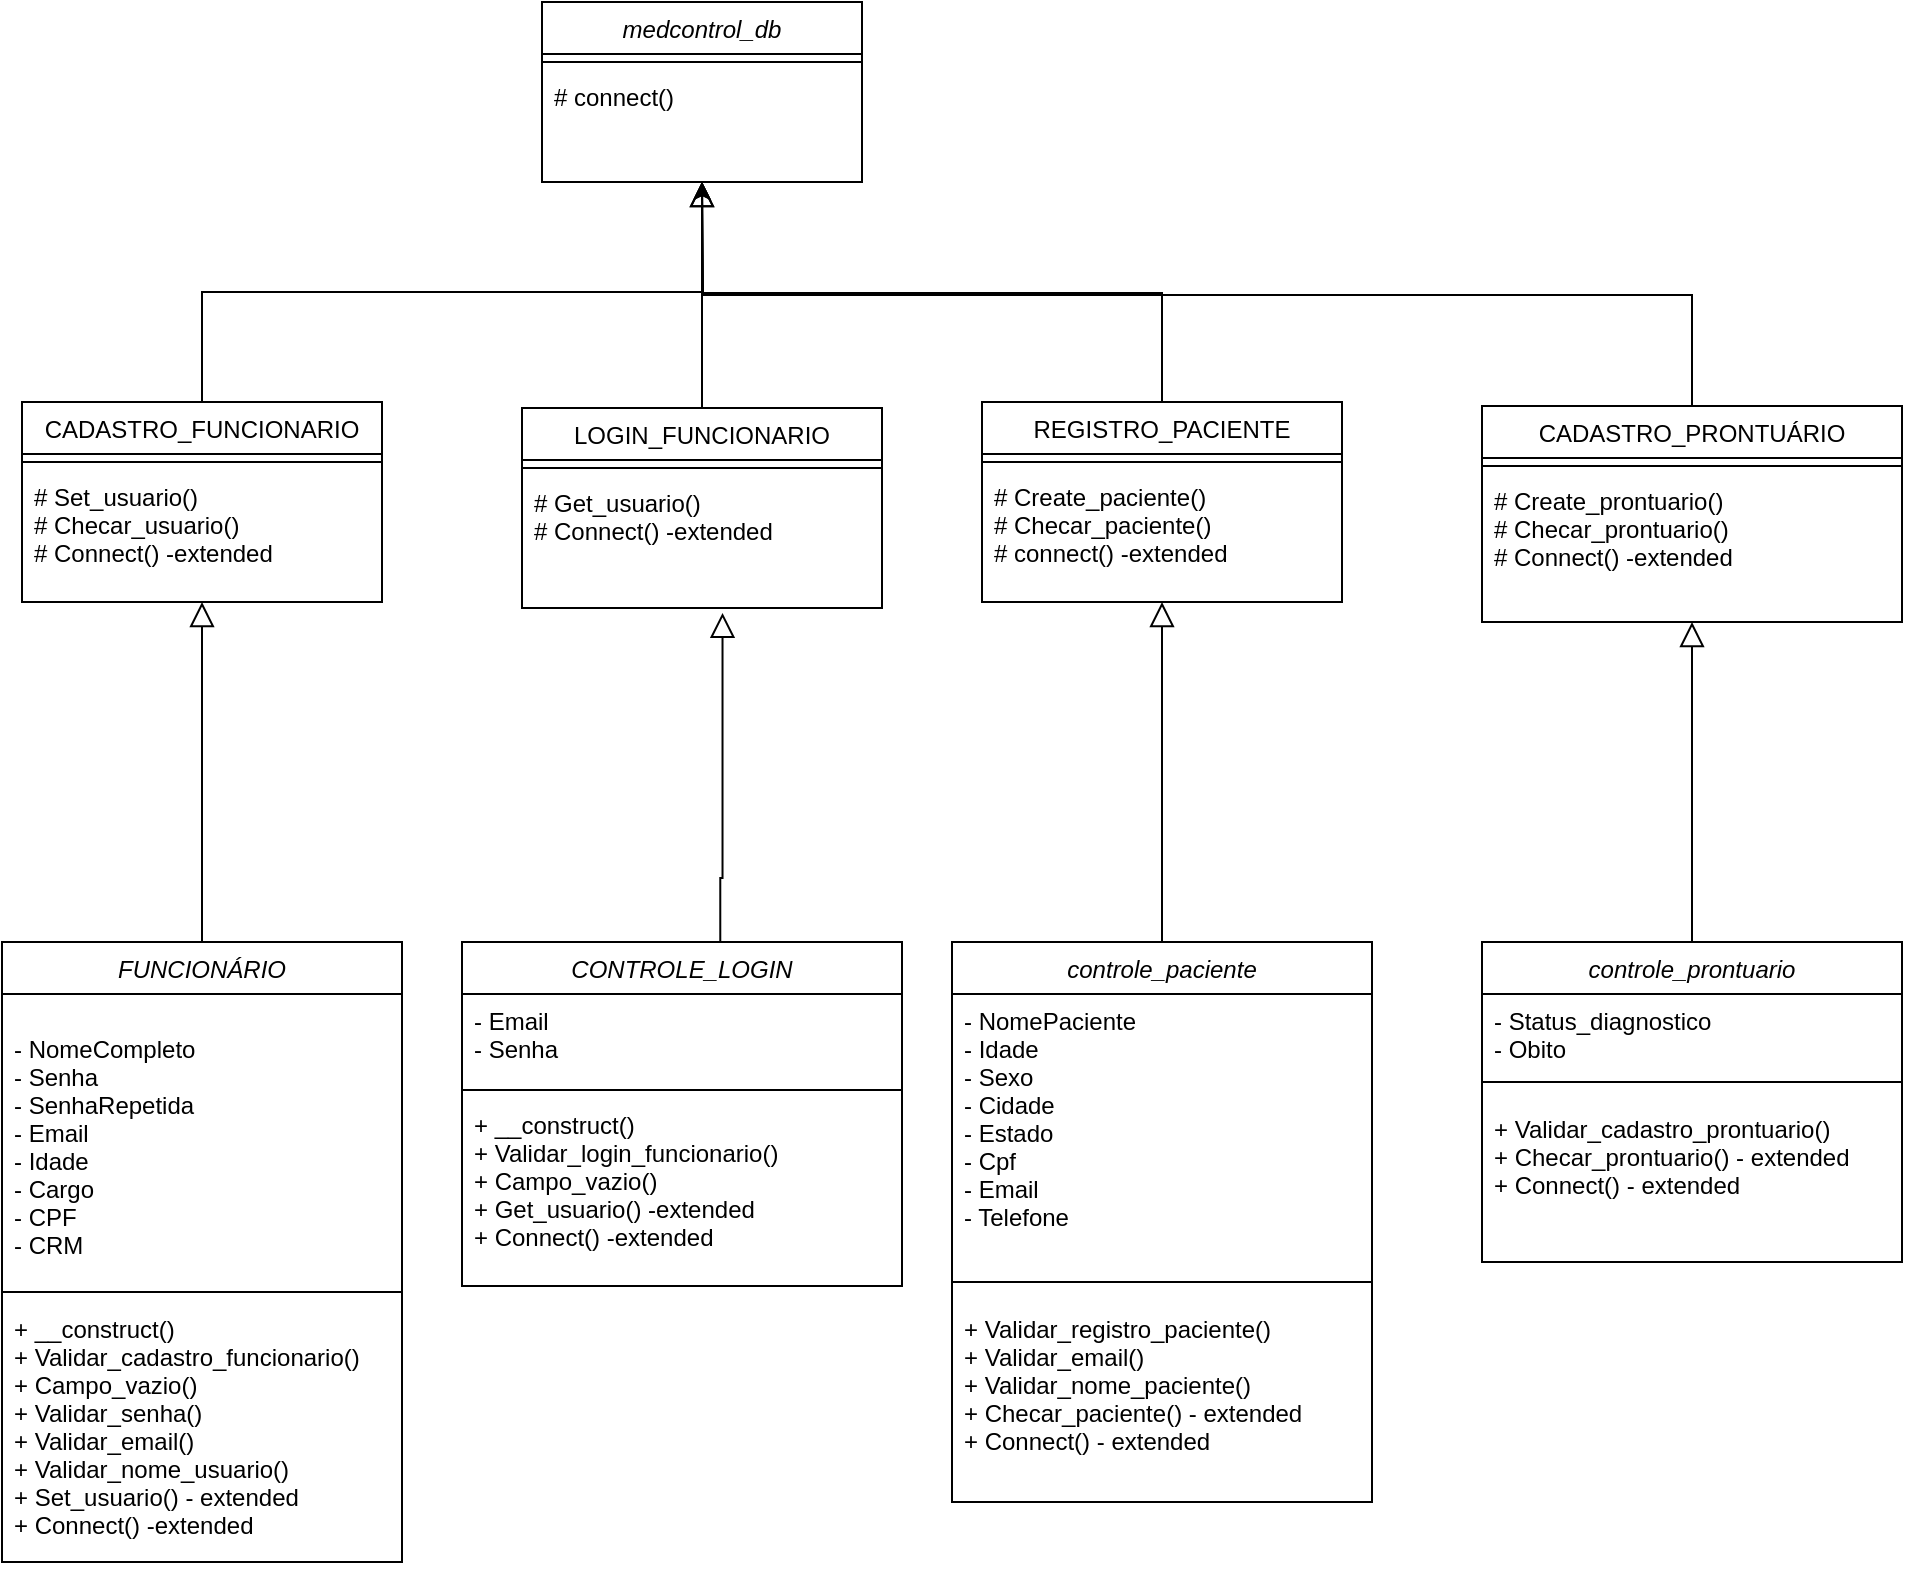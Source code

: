 <mxfile version="24.4.8" type="device">
  <diagram id="C5RBs43oDa-KdzZeNtuy" name="Page-1">
    <mxGraphModel dx="1909" dy="1013" grid="1" gridSize="10" guides="1" tooltips="1" connect="1" arrows="1" fold="1" page="1" pageScale="1" pageWidth="1169" pageHeight="827" background="#ffffff" math="0" shadow="0">
      <root>
        <mxCell id="WIyWlLk6GJQsqaUBKTNV-0" />
        <mxCell id="WIyWlLk6GJQsqaUBKTNV-1" parent="WIyWlLk6GJQsqaUBKTNV-0" />
        <mxCell id="zkfFHV4jXpPFQw0GAbJ--0" value="medcontrol_db" style="swimlane;fontStyle=2;align=center;verticalAlign=top;childLayout=stackLayout;horizontal=1;startSize=26;horizontalStack=0;resizeParent=1;resizeLast=0;collapsible=1;marginBottom=0;rounded=0;shadow=0;strokeWidth=1;" parent="WIyWlLk6GJQsqaUBKTNV-1" vertex="1">
          <mxGeometry x="370" y="160" width="160" height="90" as="geometry">
            <mxRectangle x="230" y="140" width="160" height="26" as="alternateBounds" />
          </mxGeometry>
        </mxCell>
        <mxCell id="zkfFHV4jXpPFQw0GAbJ--4" value="" style="line;html=1;strokeWidth=1;align=left;verticalAlign=middle;spacingTop=-1;spacingLeft=3;spacingRight=3;rotatable=0;labelPosition=right;points=[];portConstraint=eastwest;" parent="zkfFHV4jXpPFQw0GAbJ--0" vertex="1">
          <mxGeometry y="26" width="160" height="8" as="geometry" />
        </mxCell>
        <mxCell id="zkfFHV4jXpPFQw0GAbJ--5" value="# connect()" style="text;align=left;verticalAlign=top;spacingLeft=4;spacingRight=4;overflow=hidden;rotatable=0;points=[[0,0.5],[1,0.5]];portConstraint=eastwest;" parent="zkfFHV4jXpPFQw0GAbJ--0" vertex="1">
          <mxGeometry y="34" width="160" height="28" as="geometry" />
        </mxCell>
        <mxCell id="zkfFHV4jXpPFQw0GAbJ--6" value="CADASTRO_FUNCIONARIO" style="swimlane;fontStyle=0;align=center;verticalAlign=top;childLayout=stackLayout;horizontal=1;startSize=26;horizontalStack=0;resizeParent=1;resizeLast=0;collapsible=1;marginBottom=0;rounded=0;shadow=0;strokeWidth=1;" parent="WIyWlLk6GJQsqaUBKTNV-1" vertex="1">
          <mxGeometry x="110" y="360" width="180" height="100" as="geometry">
            <mxRectangle x="130" y="380" width="160" height="26" as="alternateBounds" />
          </mxGeometry>
        </mxCell>
        <mxCell id="zkfFHV4jXpPFQw0GAbJ--9" value="" style="line;html=1;strokeWidth=1;align=left;verticalAlign=middle;spacingTop=-1;spacingLeft=3;spacingRight=3;rotatable=0;labelPosition=right;points=[];portConstraint=eastwest;" parent="zkfFHV4jXpPFQw0GAbJ--6" vertex="1">
          <mxGeometry y="26" width="180" height="8" as="geometry" />
        </mxCell>
        <mxCell id="zkfFHV4jXpPFQw0GAbJ--11" value="# Set_usuario()&#xa;# Checar_usuario()&#xa;# Connect() -extended&#xa;" style="text;align=left;verticalAlign=top;spacingLeft=4;spacingRight=4;overflow=hidden;rotatable=0;points=[[0,0.5],[1,0.5]];portConstraint=eastwest;" parent="zkfFHV4jXpPFQw0GAbJ--6" vertex="1">
          <mxGeometry y="34" width="180" height="66" as="geometry" />
        </mxCell>
        <mxCell id="zkfFHV4jXpPFQw0GAbJ--12" value="" style="endArrow=block;endSize=10;endFill=0;shadow=0;strokeWidth=1;rounded=0;curved=0;edgeStyle=elbowEdgeStyle;elbow=vertical;" parent="WIyWlLk6GJQsqaUBKTNV-1" source="zkfFHV4jXpPFQw0GAbJ--6" target="zkfFHV4jXpPFQw0GAbJ--0" edge="1">
          <mxGeometry width="160" relative="1" as="geometry">
            <mxPoint x="200" y="203" as="sourcePoint" />
            <mxPoint x="200" y="203" as="targetPoint" />
          </mxGeometry>
        </mxCell>
        <mxCell id="zkfFHV4jXpPFQw0GAbJ--16" value="" style="endArrow=block;endSize=10;endFill=0;shadow=0;strokeWidth=1;rounded=0;curved=0;edgeStyle=elbowEdgeStyle;elbow=vertical;exitX=0.5;exitY=0;exitDx=0;exitDy=0;" parent="WIyWlLk6GJQsqaUBKTNV-1" source="9lJRW0mbOuph0sGCFReC-1" edge="1">
          <mxGeometry width="160" relative="1" as="geometry">
            <mxPoint x="450" y="342" as="sourcePoint" />
            <mxPoint x="450" y="250" as="targetPoint" />
            <Array as="points">
              <mxPoint x="500" y="352" />
            </Array>
          </mxGeometry>
        </mxCell>
        <mxCell id="9lJRW0mbOuph0sGCFReC-1" value="LOGIN_FUNCIONARIO" style="swimlane;fontStyle=0;align=center;verticalAlign=top;childLayout=stackLayout;horizontal=1;startSize=26;horizontalStack=0;resizeParent=1;resizeLast=0;collapsible=1;marginBottom=0;rounded=0;shadow=0;strokeWidth=1;" parent="WIyWlLk6GJQsqaUBKTNV-1" vertex="1">
          <mxGeometry x="360" y="363" width="180" height="100" as="geometry">
            <mxRectangle x="130" y="380" width="160" height="26" as="alternateBounds" />
          </mxGeometry>
        </mxCell>
        <mxCell id="9lJRW0mbOuph0sGCFReC-4" value="" style="line;html=1;strokeWidth=1;align=left;verticalAlign=middle;spacingTop=-1;spacingLeft=3;spacingRight=3;rotatable=0;labelPosition=right;points=[];portConstraint=eastwest;" parent="9lJRW0mbOuph0sGCFReC-1" vertex="1">
          <mxGeometry y="26" width="180" height="8" as="geometry" />
        </mxCell>
        <mxCell id="9lJRW0mbOuph0sGCFReC-5" value="# Get_usuario()&#xa;# Connect() -extended" style="text;align=left;verticalAlign=top;spacingLeft=4;spacingRight=4;overflow=hidden;rotatable=0;points=[[0,0.5],[1,0.5]];portConstraint=eastwest;fontStyle=0" parent="9lJRW0mbOuph0sGCFReC-1" vertex="1">
          <mxGeometry y="34" width="180" height="66" as="geometry" />
        </mxCell>
        <mxCell id="9lJRW0mbOuph0sGCFReC-13" style="edgeStyle=orthogonalEdgeStyle;rounded=0;orthogonalLoop=1;jettySize=auto;html=1;exitX=0.5;exitY=0;exitDx=0;exitDy=0;" parent="WIyWlLk6GJQsqaUBKTNV-1" source="9lJRW0mbOuph0sGCFReC-7" edge="1">
          <mxGeometry relative="1" as="geometry">
            <mxPoint x="450" y="250" as="targetPoint" />
          </mxGeometry>
        </mxCell>
        <mxCell id="9lJRW0mbOuph0sGCFReC-7" value="REGISTRO_PACIENTE" style="swimlane;fontStyle=0;align=center;verticalAlign=top;childLayout=stackLayout;horizontal=1;startSize=26;horizontalStack=0;resizeParent=1;resizeLast=0;collapsible=1;marginBottom=0;rounded=0;shadow=0;strokeWidth=1;" parent="WIyWlLk6GJQsqaUBKTNV-1" vertex="1">
          <mxGeometry x="590" y="360" width="180" height="100" as="geometry">
            <mxRectangle x="130" y="380" width="160" height="26" as="alternateBounds" />
          </mxGeometry>
        </mxCell>
        <mxCell id="9lJRW0mbOuph0sGCFReC-10" value="" style="line;html=1;strokeWidth=1;align=left;verticalAlign=middle;spacingTop=-1;spacingLeft=3;spacingRight=3;rotatable=0;labelPosition=right;points=[];portConstraint=eastwest;" parent="9lJRW0mbOuph0sGCFReC-7" vertex="1">
          <mxGeometry y="26" width="180" height="8" as="geometry" />
        </mxCell>
        <mxCell id="9lJRW0mbOuph0sGCFReC-12" value="# Create_paciente()&#xa;# Checar_paciente()&#xa;# connect() -extended" style="text;align=left;verticalAlign=top;spacingLeft=4;spacingRight=4;overflow=hidden;rotatable=0;points=[[0,0.5],[1,0.5]];portConstraint=eastwest;" parent="9lJRW0mbOuph0sGCFReC-7" vertex="1">
          <mxGeometry y="34" width="180" height="60" as="geometry" />
        </mxCell>
        <mxCell id="9lJRW0mbOuph0sGCFReC-17" value="" style="endArrow=block;endSize=10;endFill=0;shadow=0;strokeWidth=1;rounded=0;curved=0;edgeStyle=elbowEdgeStyle;elbow=vertical;exitX=0.587;exitY=0.017;exitDx=0;exitDy=0;entryX=0.557;entryY=1.037;entryDx=0;entryDy=0;entryPerimeter=0;exitPerimeter=0;" parent="WIyWlLk6GJQsqaUBKTNV-1" source="9lJRW0mbOuph0sGCFReC-26" target="9lJRW0mbOuph0sGCFReC-5" edge="1">
          <mxGeometry width="160" relative="1" as="geometry">
            <mxPoint x="449.5" y="626" as="sourcePoint" />
            <mxPoint x="440" y="500" as="targetPoint" />
            <Array as="points">
              <mxPoint x="479.5" y="598" />
            </Array>
          </mxGeometry>
        </mxCell>
        <mxCell id="9lJRW0mbOuph0sGCFReC-18" value="" style="endArrow=block;endSize=10;endFill=0;shadow=0;strokeWidth=1;rounded=0;curved=0;edgeStyle=elbowEdgeStyle;elbow=vertical;exitX=0.5;exitY=0;exitDx=0;exitDy=0;" parent="WIyWlLk6GJQsqaUBKTNV-1" source="9lJRW0mbOuph0sGCFReC-20" edge="1">
          <mxGeometry width="160" relative="1" as="geometry">
            <mxPoint x="199.5" y="626" as="sourcePoint" />
            <mxPoint x="200" y="460" as="targetPoint" />
            <Array as="points">
              <mxPoint x="229.5" y="598" />
            </Array>
          </mxGeometry>
        </mxCell>
        <mxCell id="9lJRW0mbOuph0sGCFReC-19" value="" style="endArrow=block;endSize=10;endFill=0;shadow=0;strokeWidth=1;rounded=0;curved=0;edgeStyle=elbowEdgeStyle;elbow=vertical;exitX=0.5;exitY=0;exitDx=0;exitDy=0;entryX=0.5;entryY=1;entryDx=0;entryDy=0;" parent="WIyWlLk6GJQsqaUBKTNV-1" source="9lJRW0mbOuph0sGCFReC-32" target="9lJRW0mbOuph0sGCFReC-7" edge="1">
          <mxGeometry width="160" relative="1" as="geometry">
            <mxPoint x="679.5" y="626" as="sourcePoint" />
            <mxPoint x="680" y="498" as="targetPoint" />
            <Array as="points">
              <mxPoint x="709.5" y="598" />
            </Array>
          </mxGeometry>
        </mxCell>
        <mxCell id="9lJRW0mbOuph0sGCFReC-20" value="FUNCIONÁRIO" style="swimlane;fontStyle=2;align=center;verticalAlign=top;childLayout=stackLayout;horizontal=1;startSize=26;horizontalStack=0;resizeParent=1;resizeLast=0;collapsible=1;marginBottom=0;rounded=0;shadow=0;strokeWidth=1;" parent="WIyWlLk6GJQsqaUBKTNV-1" vertex="1">
          <mxGeometry x="100" y="630" width="200" height="310" as="geometry">
            <mxRectangle x="230" y="140" width="160" height="26" as="alternateBounds" />
          </mxGeometry>
        </mxCell>
        <mxCell id="9lJRW0mbOuph0sGCFReC-21" value="&#xa;- NomeCompleto&#xa;- Senha&#xa;- SenhaRepetida&#xa;- Email&#xa;- Idade&#xa;- Cargo&#xa;- CPF&#xa;- CRM&#xa;&#xa;" style="text;align=left;verticalAlign=top;spacingLeft=4;spacingRight=4;overflow=hidden;rotatable=0;points=[[0,0.5],[1,0.5]];portConstraint=eastwest;" parent="9lJRW0mbOuph0sGCFReC-20" vertex="1">
          <mxGeometry y="26" width="200" height="144" as="geometry" />
        </mxCell>
        <mxCell id="9lJRW0mbOuph0sGCFReC-24" value="" style="line;html=1;strokeWidth=1;align=left;verticalAlign=middle;spacingTop=-1;spacingLeft=3;spacingRight=3;rotatable=0;labelPosition=right;points=[];portConstraint=eastwest;" parent="9lJRW0mbOuph0sGCFReC-20" vertex="1">
          <mxGeometry y="170" width="200" height="10" as="geometry" />
        </mxCell>
        <mxCell id="9lJRW0mbOuph0sGCFReC-25" value="+ __construct()&#xa;+ Validar_cadastro_funcionario()&#xa;+ Campo_vazio()&#xa;+ Validar_senha()&#xa;+ Validar_email()&#xa;+ Validar_nome_usuario()&#xa;+ Set_usuario() - extended&#xa;+ Connect() -extended&#xa;&#xa;&#xa;&#xa;&#xa;&#xa;&#xa;" style="text;align=left;verticalAlign=top;spacingLeft=4;spacingRight=4;overflow=hidden;rotatable=0;points=[[0,0.5],[1,0.5]];portConstraint=eastwest;" parent="9lJRW0mbOuph0sGCFReC-20" vertex="1">
          <mxGeometry y="180" width="200" height="130" as="geometry" />
        </mxCell>
        <mxCell id="9lJRW0mbOuph0sGCFReC-26" value="CONTROLE_LOGIN" style="swimlane;fontStyle=2;align=center;verticalAlign=top;childLayout=stackLayout;horizontal=1;startSize=26;horizontalStack=0;resizeParent=1;resizeLast=0;collapsible=1;marginBottom=0;rounded=0;shadow=0;strokeWidth=1;" parent="WIyWlLk6GJQsqaUBKTNV-1" vertex="1">
          <mxGeometry x="330" y="630" width="220" height="172" as="geometry">
            <mxRectangle x="230" y="140" width="160" height="26" as="alternateBounds" />
          </mxGeometry>
        </mxCell>
        <mxCell id="9lJRW0mbOuph0sGCFReC-27" value="- Email&#xa;- Senha" style="text;align=left;verticalAlign=top;spacingLeft=4;spacingRight=4;overflow=hidden;rotatable=0;points=[[0,0.5],[1,0.5]];portConstraint=eastwest;" parent="9lJRW0mbOuph0sGCFReC-26" vertex="1">
          <mxGeometry y="26" width="220" height="44" as="geometry" />
        </mxCell>
        <mxCell id="9lJRW0mbOuph0sGCFReC-30" value="" style="line;html=1;strokeWidth=1;align=left;verticalAlign=middle;spacingTop=-1;spacingLeft=3;spacingRight=3;rotatable=0;labelPosition=right;points=[];portConstraint=eastwest;" parent="9lJRW0mbOuph0sGCFReC-26" vertex="1">
          <mxGeometry y="70" width="220" height="8" as="geometry" />
        </mxCell>
        <mxCell id="9lJRW0mbOuph0sGCFReC-31" value="+ __construct()&#xa;+ Validar_login_funcionario()&#xa;+ Campo_vazio()&#xa;+ Get_usuario() -extended&#xa;+ Connect() -extended&#xa;&#xa;" style="text;align=left;verticalAlign=top;spacingLeft=4;spacingRight=4;overflow=hidden;rotatable=0;points=[[0,0.5],[1,0.5]];portConstraint=eastwest;" parent="9lJRW0mbOuph0sGCFReC-26" vertex="1">
          <mxGeometry y="78" width="220" height="94" as="geometry" />
        </mxCell>
        <mxCell id="9lJRW0mbOuph0sGCFReC-32" value="controle_paciente" style="swimlane;fontStyle=2;align=center;verticalAlign=top;childLayout=stackLayout;horizontal=1;startSize=26;horizontalStack=0;resizeParent=1;resizeLast=0;collapsible=1;marginBottom=0;rounded=0;shadow=0;strokeWidth=1;" parent="WIyWlLk6GJQsqaUBKTNV-1" vertex="1">
          <mxGeometry x="575" y="630" width="210" height="280" as="geometry">
            <mxRectangle x="230" y="140" width="160" height="26" as="alternateBounds" />
          </mxGeometry>
        </mxCell>
        <mxCell id="9lJRW0mbOuph0sGCFReC-33" value="- NomePaciente&#xa;- Idade&#xa;- Sexo&#xa;- Cidade&#xa;- Estado&#xa;- Cpf&#xa;- Email&#xa;- Telefone&#xa;" style="text;align=left;verticalAlign=top;spacingLeft=4;spacingRight=4;overflow=hidden;rotatable=0;points=[[0,0.5],[1,0.5]];portConstraint=eastwest;" parent="9lJRW0mbOuph0sGCFReC-32" vertex="1">
          <mxGeometry y="26" width="210" height="134" as="geometry" />
        </mxCell>
        <mxCell id="9lJRW0mbOuph0sGCFReC-36" value="" style="line;html=1;strokeWidth=1;align=left;verticalAlign=middle;spacingTop=-1;spacingLeft=3;spacingRight=3;rotatable=0;labelPosition=right;points=[];portConstraint=eastwest;" parent="9lJRW0mbOuph0sGCFReC-32" vertex="1">
          <mxGeometry y="160" width="210" height="20" as="geometry" />
        </mxCell>
        <mxCell id="9lJRW0mbOuph0sGCFReC-37" value="+ Validar_registro_paciente()&#xa;+ Validar_email()&#xa;+ Validar_nome_paciente()&#xa;+ Checar_paciente() - extended&#xa;+ Connect() - extended" style="text;align=left;verticalAlign=top;spacingLeft=4;spacingRight=4;overflow=hidden;rotatable=0;points=[[0,0.5],[1,0.5]];portConstraint=eastwest;" parent="9lJRW0mbOuph0sGCFReC-32" vertex="1">
          <mxGeometry y="180" width="210" height="100" as="geometry" />
        </mxCell>
        <mxCell id="9lJRW0mbOuph0sGCFReC-43" value="CADASTRO_PRONTUÁRIO" style="swimlane;fontStyle=0;align=center;verticalAlign=top;childLayout=stackLayout;horizontal=1;startSize=26;horizontalStack=0;resizeParent=1;resizeLast=0;collapsible=1;marginBottom=0;rounded=0;shadow=0;strokeWidth=1;" parent="WIyWlLk6GJQsqaUBKTNV-1" vertex="1">
          <mxGeometry x="840" y="362" width="210" height="108" as="geometry">
            <mxRectangle x="130" y="380" width="160" height="26" as="alternateBounds" />
          </mxGeometry>
        </mxCell>
        <mxCell id="9lJRW0mbOuph0sGCFReC-44" value="" style="line;html=1;strokeWidth=1;align=left;verticalAlign=middle;spacingTop=-1;spacingLeft=3;spacingRight=3;rotatable=0;labelPosition=right;points=[];portConstraint=eastwest;" parent="9lJRW0mbOuph0sGCFReC-43" vertex="1">
          <mxGeometry y="26" width="210" height="8" as="geometry" />
        </mxCell>
        <mxCell id="9lJRW0mbOuph0sGCFReC-46" value="# Create_prontuario()&#xa;# Checar_prontuario()&#xa;# Connect() -extended" style="text;align=left;verticalAlign=top;spacingLeft=4;spacingRight=4;overflow=hidden;rotatable=0;points=[[0,0.5],[1,0.5]];portConstraint=eastwest;" parent="9lJRW0mbOuph0sGCFReC-43" vertex="1">
          <mxGeometry y="34" width="210" height="60" as="geometry" />
        </mxCell>
        <mxCell id="9lJRW0mbOuph0sGCFReC-47" style="edgeStyle=orthogonalEdgeStyle;rounded=0;orthogonalLoop=1;jettySize=auto;html=1;exitX=0.5;exitY=0;exitDx=0;exitDy=0;" parent="WIyWlLk6GJQsqaUBKTNV-1" source="9lJRW0mbOuph0sGCFReC-43" edge="1">
          <mxGeometry relative="1" as="geometry">
            <mxPoint x="450" y="250" as="targetPoint" />
            <mxPoint x="930" y="300" as="sourcePoint" />
          </mxGeometry>
        </mxCell>
        <mxCell id="9lJRW0mbOuph0sGCFReC-48" value="controle_prontuario" style="swimlane;fontStyle=2;align=center;verticalAlign=top;childLayout=stackLayout;horizontal=1;startSize=26;horizontalStack=0;resizeParent=1;resizeLast=0;collapsible=1;marginBottom=0;rounded=0;shadow=0;strokeWidth=1;" parent="WIyWlLk6GJQsqaUBKTNV-1" vertex="1">
          <mxGeometry x="840" y="630" width="210" height="160" as="geometry">
            <mxRectangle x="230" y="140" width="160" height="26" as="alternateBounds" />
          </mxGeometry>
        </mxCell>
        <mxCell id="9lJRW0mbOuph0sGCFReC-49" value="- Status_diagnostico&#xa;- Obito&#xa;&#xa;" style="text;align=left;verticalAlign=top;spacingLeft=4;spacingRight=4;overflow=hidden;rotatable=0;points=[[0,0.5],[1,0.5]];portConstraint=eastwest;" parent="9lJRW0mbOuph0sGCFReC-48" vertex="1">
          <mxGeometry y="26" width="210" height="34" as="geometry" />
        </mxCell>
        <mxCell id="9lJRW0mbOuph0sGCFReC-50" value="" style="line;html=1;strokeWidth=1;align=left;verticalAlign=middle;spacingTop=-1;spacingLeft=3;spacingRight=3;rotatable=0;labelPosition=right;points=[];portConstraint=eastwest;" parent="9lJRW0mbOuph0sGCFReC-48" vertex="1">
          <mxGeometry y="60" width="210" height="20" as="geometry" />
        </mxCell>
        <mxCell id="9lJRW0mbOuph0sGCFReC-51" value="+ Validar_cadastro_prontuario()&#xa;+ Checar_prontuario() - extended&#xa;+ Connect() - extended" style="text;align=left;verticalAlign=top;spacingLeft=4;spacingRight=4;overflow=hidden;rotatable=0;points=[[0,0.5],[1,0.5]];portConstraint=eastwest;" parent="9lJRW0mbOuph0sGCFReC-48" vertex="1">
          <mxGeometry y="80" width="210" height="80" as="geometry" />
        </mxCell>
        <mxCell id="9lJRW0mbOuph0sGCFReC-52" value="" style="endArrow=block;endSize=10;endFill=0;shadow=0;strokeWidth=1;rounded=0;curved=0;edgeStyle=elbowEdgeStyle;elbow=vertical;exitX=0.5;exitY=0;exitDx=0;exitDy=0;entryX=0.5;entryY=1;entryDx=0;entryDy=0;" parent="WIyWlLk6GJQsqaUBKTNV-1" source="9lJRW0mbOuph0sGCFReC-48" target="9lJRW0mbOuph0sGCFReC-43" edge="1">
          <mxGeometry width="160" relative="1" as="geometry">
            <mxPoint x="944.5" y="630" as="sourcePoint" />
            <mxPoint x="944.5" y="498" as="targetPoint" />
            <Array as="points">
              <mxPoint x="974" y="598" />
            </Array>
          </mxGeometry>
        </mxCell>
      </root>
    </mxGraphModel>
  </diagram>
</mxfile>
